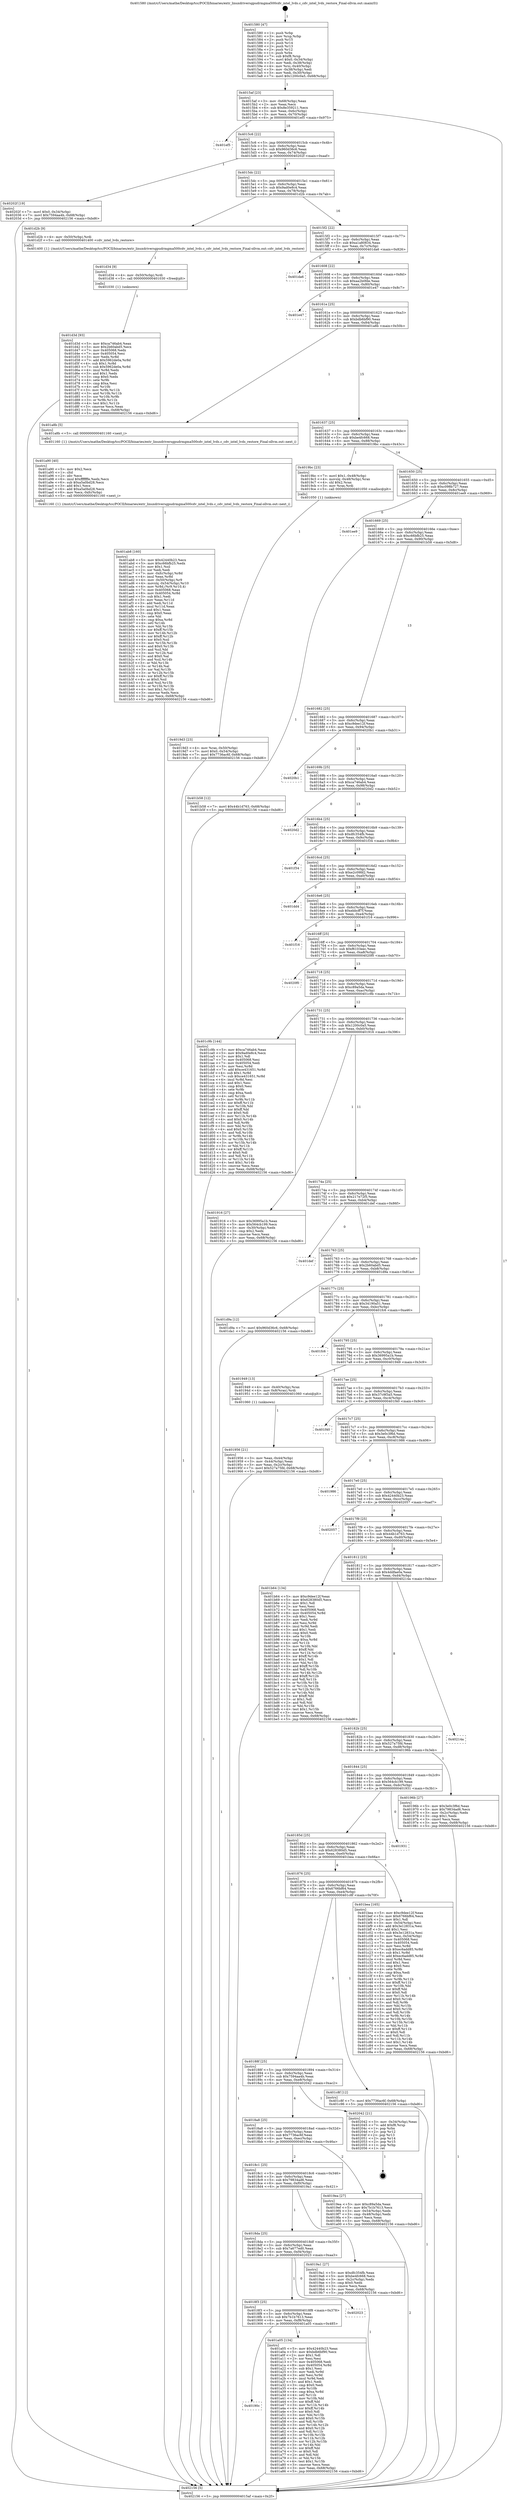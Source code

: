 digraph "0x401580" {
  label = "0x401580 (/mnt/c/Users/mathe/Desktop/tcc/POCII/binaries/extr_linuxdriversgpudrmgma500cdv_intel_lvds.c_cdv_intel_lvds_restore_Final-ollvm.out::main(0))"
  labelloc = "t"
  node[shape=record]

  Entry [label="",width=0.3,height=0.3,shape=circle,fillcolor=black,style=filled]
  "0x4015af" [label="{
     0x4015af [23]\l
     | [instrs]\l
     &nbsp;&nbsp;0x4015af \<+3\>: mov -0x68(%rbp),%eax\l
     &nbsp;&nbsp;0x4015b2 \<+2\>: mov %eax,%ecx\l
     &nbsp;&nbsp;0x4015b4 \<+6\>: sub $0x8e359211,%ecx\l
     &nbsp;&nbsp;0x4015ba \<+3\>: mov %eax,-0x6c(%rbp)\l
     &nbsp;&nbsp;0x4015bd \<+3\>: mov %ecx,-0x70(%rbp)\l
     &nbsp;&nbsp;0x4015c0 \<+6\>: je 0000000000401ef5 \<main+0x975\>\l
  }"]
  "0x401ef5" [label="{
     0x401ef5\l
  }", style=dashed]
  "0x4015c6" [label="{
     0x4015c6 [22]\l
     | [instrs]\l
     &nbsp;&nbsp;0x4015c6 \<+5\>: jmp 00000000004015cb \<main+0x4b\>\l
     &nbsp;&nbsp;0x4015cb \<+3\>: mov -0x6c(%rbp),%eax\l
     &nbsp;&nbsp;0x4015ce \<+5\>: sub $0x960d36c6,%eax\l
     &nbsp;&nbsp;0x4015d3 \<+3\>: mov %eax,-0x74(%rbp)\l
     &nbsp;&nbsp;0x4015d6 \<+6\>: je 000000000040202f \<main+0xaaf\>\l
  }"]
  Exit [label="",width=0.3,height=0.3,shape=circle,fillcolor=black,style=filled,peripheries=2]
  "0x40202f" [label="{
     0x40202f [19]\l
     | [instrs]\l
     &nbsp;&nbsp;0x40202f \<+7\>: movl $0x0,-0x34(%rbp)\l
     &nbsp;&nbsp;0x402036 \<+7\>: movl $0x7594aa4b,-0x68(%rbp)\l
     &nbsp;&nbsp;0x40203d \<+5\>: jmp 0000000000402156 \<main+0xbd6\>\l
  }"]
  "0x4015dc" [label="{
     0x4015dc [22]\l
     | [instrs]\l
     &nbsp;&nbsp;0x4015dc \<+5\>: jmp 00000000004015e1 \<main+0x61\>\l
     &nbsp;&nbsp;0x4015e1 \<+3\>: mov -0x6c(%rbp),%eax\l
     &nbsp;&nbsp;0x4015e4 \<+5\>: sub $0x9ad0e8c4,%eax\l
     &nbsp;&nbsp;0x4015e9 \<+3\>: mov %eax,-0x78(%rbp)\l
     &nbsp;&nbsp;0x4015ec \<+6\>: je 0000000000401d2b \<main+0x7ab\>\l
  }"]
  "0x401d3d" [label="{
     0x401d3d [93]\l
     | [instrs]\l
     &nbsp;&nbsp;0x401d3d \<+5\>: mov $0xca746ab4,%eax\l
     &nbsp;&nbsp;0x401d42 \<+5\>: mov $0x2b60abd5,%ecx\l
     &nbsp;&nbsp;0x401d47 \<+7\>: mov 0x405068,%edx\l
     &nbsp;&nbsp;0x401d4e \<+7\>: mov 0x405054,%esi\l
     &nbsp;&nbsp;0x401d55 \<+3\>: mov %edx,%r8d\l
     &nbsp;&nbsp;0x401d58 \<+7\>: add $0x5962de0a,%r8d\l
     &nbsp;&nbsp;0x401d5f \<+4\>: sub $0x1,%r8d\l
     &nbsp;&nbsp;0x401d63 \<+7\>: sub $0x5962de0a,%r8d\l
     &nbsp;&nbsp;0x401d6a \<+4\>: imul %r8d,%edx\l
     &nbsp;&nbsp;0x401d6e \<+3\>: and $0x1,%edx\l
     &nbsp;&nbsp;0x401d71 \<+3\>: cmp $0x0,%edx\l
     &nbsp;&nbsp;0x401d74 \<+4\>: sete %r9b\l
     &nbsp;&nbsp;0x401d78 \<+3\>: cmp $0xa,%esi\l
     &nbsp;&nbsp;0x401d7b \<+4\>: setl %r10b\l
     &nbsp;&nbsp;0x401d7f \<+3\>: mov %r9b,%r11b\l
     &nbsp;&nbsp;0x401d82 \<+3\>: and %r10b,%r11b\l
     &nbsp;&nbsp;0x401d85 \<+3\>: xor %r10b,%r9b\l
     &nbsp;&nbsp;0x401d88 \<+3\>: or %r9b,%r11b\l
     &nbsp;&nbsp;0x401d8b \<+4\>: test $0x1,%r11b\l
     &nbsp;&nbsp;0x401d8f \<+3\>: cmovne %ecx,%eax\l
     &nbsp;&nbsp;0x401d92 \<+3\>: mov %eax,-0x68(%rbp)\l
     &nbsp;&nbsp;0x401d95 \<+5\>: jmp 0000000000402156 \<main+0xbd6\>\l
  }"]
  "0x401d2b" [label="{
     0x401d2b [9]\l
     | [instrs]\l
     &nbsp;&nbsp;0x401d2b \<+4\>: mov -0x50(%rbp),%rdi\l
     &nbsp;&nbsp;0x401d2f \<+5\>: call 0000000000401400 \<cdv_intel_lvds_restore\>\l
     | [calls]\l
     &nbsp;&nbsp;0x401400 \{1\} (/mnt/c/Users/mathe/Desktop/tcc/POCII/binaries/extr_linuxdriversgpudrmgma500cdv_intel_lvds.c_cdv_intel_lvds_restore_Final-ollvm.out::cdv_intel_lvds_restore)\l
  }"]
  "0x4015f2" [label="{
     0x4015f2 [22]\l
     | [instrs]\l
     &nbsp;&nbsp;0x4015f2 \<+5\>: jmp 00000000004015f7 \<main+0x77\>\l
     &nbsp;&nbsp;0x4015f7 \<+3\>: mov -0x6c(%rbp),%eax\l
     &nbsp;&nbsp;0x4015fa \<+5\>: sub $0xa1a80834,%eax\l
     &nbsp;&nbsp;0x4015ff \<+3\>: mov %eax,-0x7c(%rbp)\l
     &nbsp;&nbsp;0x401602 \<+6\>: je 0000000000401da6 \<main+0x826\>\l
  }"]
  "0x401d34" [label="{
     0x401d34 [9]\l
     | [instrs]\l
     &nbsp;&nbsp;0x401d34 \<+4\>: mov -0x50(%rbp),%rdi\l
     &nbsp;&nbsp;0x401d38 \<+5\>: call 0000000000401030 \<free@plt\>\l
     | [calls]\l
     &nbsp;&nbsp;0x401030 \{1\} (unknown)\l
  }"]
  "0x401da6" [label="{
     0x401da6\l
  }", style=dashed]
  "0x401608" [label="{
     0x401608 [22]\l
     | [instrs]\l
     &nbsp;&nbsp;0x401608 \<+5\>: jmp 000000000040160d \<main+0x8d\>\l
     &nbsp;&nbsp;0x40160d \<+3\>: mov -0x6c(%rbp),%eax\l
     &nbsp;&nbsp;0x401610 \<+5\>: sub $0xaa2b0fde,%eax\l
     &nbsp;&nbsp;0x401615 \<+3\>: mov %eax,-0x80(%rbp)\l
     &nbsp;&nbsp;0x401618 \<+6\>: je 0000000000401e47 \<main+0x8c7\>\l
  }"]
  "0x401ab8" [label="{
     0x401ab8 [160]\l
     | [instrs]\l
     &nbsp;&nbsp;0x401ab8 \<+5\>: mov $0x42440b23,%ecx\l
     &nbsp;&nbsp;0x401abd \<+5\>: mov $0xc66bfb25,%edx\l
     &nbsp;&nbsp;0x401ac2 \<+3\>: mov $0x1,%sil\l
     &nbsp;&nbsp;0x401ac5 \<+2\>: xor %edi,%edi\l
     &nbsp;&nbsp;0x401ac7 \<+7\>: mov -0xfc(%rbp),%r8d\l
     &nbsp;&nbsp;0x401ace \<+4\>: imul %eax,%r8d\l
     &nbsp;&nbsp;0x401ad2 \<+4\>: mov -0x50(%rbp),%r9\l
     &nbsp;&nbsp;0x401ad6 \<+4\>: movslq -0x54(%rbp),%r10\l
     &nbsp;&nbsp;0x401ada \<+4\>: mov %r8d,(%r9,%r10,4)\l
     &nbsp;&nbsp;0x401ade \<+7\>: mov 0x405068,%eax\l
     &nbsp;&nbsp;0x401ae5 \<+8\>: mov 0x405054,%r8d\l
     &nbsp;&nbsp;0x401aed \<+3\>: sub $0x1,%edi\l
     &nbsp;&nbsp;0x401af0 \<+3\>: mov %eax,%r11d\l
     &nbsp;&nbsp;0x401af3 \<+3\>: add %edi,%r11d\l
     &nbsp;&nbsp;0x401af6 \<+4\>: imul %r11d,%eax\l
     &nbsp;&nbsp;0x401afa \<+3\>: and $0x1,%eax\l
     &nbsp;&nbsp;0x401afd \<+3\>: cmp $0x0,%eax\l
     &nbsp;&nbsp;0x401b00 \<+3\>: sete %bl\l
     &nbsp;&nbsp;0x401b03 \<+4\>: cmp $0xa,%r8d\l
     &nbsp;&nbsp;0x401b07 \<+4\>: setl %r14b\l
     &nbsp;&nbsp;0x401b0b \<+3\>: mov %bl,%r15b\l
     &nbsp;&nbsp;0x401b0e \<+4\>: xor $0xff,%r15b\l
     &nbsp;&nbsp;0x401b12 \<+3\>: mov %r14b,%r12b\l
     &nbsp;&nbsp;0x401b15 \<+4\>: xor $0xff,%r12b\l
     &nbsp;&nbsp;0x401b19 \<+4\>: xor $0x0,%sil\l
     &nbsp;&nbsp;0x401b1d \<+3\>: mov %r15b,%r13b\l
     &nbsp;&nbsp;0x401b20 \<+4\>: and $0x0,%r13b\l
     &nbsp;&nbsp;0x401b24 \<+3\>: and %sil,%bl\l
     &nbsp;&nbsp;0x401b27 \<+3\>: mov %r12b,%al\l
     &nbsp;&nbsp;0x401b2a \<+2\>: and $0x0,%al\l
     &nbsp;&nbsp;0x401b2c \<+3\>: and %sil,%r14b\l
     &nbsp;&nbsp;0x401b2f \<+3\>: or %bl,%r13b\l
     &nbsp;&nbsp;0x401b32 \<+3\>: or %r14b,%al\l
     &nbsp;&nbsp;0x401b35 \<+3\>: xor %al,%r13b\l
     &nbsp;&nbsp;0x401b38 \<+3\>: or %r12b,%r15b\l
     &nbsp;&nbsp;0x401b3b \<+4\>: xor $0xff,%r15b\l
     &nbsp;&nbsp;0x401b3f \<+4\>: or $0x0,%sil\l
     &nbsp;&nbsp;0x401b43 \<+3\>: and %sil,%r15b\l
     &nbsp;&nbsp;0x401b46 \<+3\>: or %r15b,%r13b\l
     &nbsp;&nbsp;0x401b49 \<+4\>: test $0x1,%r13b\l
     &nbsp;&nbsp;0x401b4d \<+3\>: cmovne %edx,%ecx\l
     &nbsp;&nbsp;0x401b50 \<+3\>: mov %ecx,-0x68(%rbp)\l
     &nbsp;&nbsp;0x401b53 \<+5\>: jmp 0000000000402156 \<main+0xbd6\>\l
  }"]
  "0x401e47" [label="{
     0x401e47\l
  }", style=dashed]
  "0x40161e" [label="{
     0x40161e [25]\l
     | [instrs]\l
     &nbsp;&nbsp;0x40161e \<+5\>: jmp 0000000000401623 \<main+0xa3\>\l
     &nbsp;&nbsp;0x401623 \<+3\>: mov -0x6c(%rbp),%eax\l
     &nbsp;&nbsp;0x401626 \<+5\>: sub $0xbdb6bf90,%eax\l
     &nbsp;&nbsp;0x40162b \<+6\>: mov %eax,-0x84(%rbp)\l
     &nbsp;&nbsp;0x401631 \<+6\>: je 0000000000401a8b \<main+0x50b\>\l
  }"]
  "0x401a90" [label="{
     0x401a90 [40]\l
     | [instrs]\l
     &nbsp;&nbsp;0x401a90 \<+5\>: mov $0x2,%ecx\l
     &nbsp;&nbsp;0x401a95 \<+1\>: cltd\l
     &nbsp;&nbsp;0x401a96 \<+2\>: idiv %ecx\l
     &nbsp;&nbsp;0x401a98 \<+6\>: imul $0xfffffffe,%edx,%ecx\l
     &nbsp;&nbsp;0x401a9e \<+6\>: sub $0xa5a0bd28,%ecx\l
     &nbsp;&nbsp;0x401aa4 \<+3\>: add $0x1,%ecx\l
     &nbsp;&nbsp;0x401aa7 \<+6\>: add $0xa5a0bd28,%ecx\l
     &nbsp;&nbsp;0x401aad \<+6\>: mov %ecx,-0xfc(%rbp)\l
     &nbsp;&nbsp;0x401ab3 \<+5\>: call 0000000000401160 \<next_i\>\l
     | [calls]\l
     &nbsp;&nbsp;0x401160 \{1\} (/mnt/c/Users/mathe/Desktop/tcc/POCII/binaries/extr_linuxdriversgpudrmgma500cdv_intel_lvds.c_cdv_intel_lvds_restore_Final-ollvm.out::next_i)\l
  }"]
  "0x401a8b" [label="{
     0x401a8b [5]\l
     | [instrs]\l
     &nbsp;&nbsp;0x401a8b \<+5\>: call 0000000000401160 \<next_i\>\l
     | [calls]\l
     &nbsp;&nbsp;0x401160 \{1\} (/mnt/c/Users/mathe/Desktop/tcc/POCII/binaries/extr_linuxdriversgpudrmgma500cdv_intel_lvds.c_cdv_intel_lvds_restore_Final-ollvm.out::next_i)\l
  }"]
  "0x401637" [label="{
     0x401637 [25]\l
     | [instrs]\l
     &nbsp;&nbsp;0x401637 \<+5\>: jmp 000000000040163c \<main+0xbc\>\l
     &nbsp;&nbsp;0x40163c \<+3\>: mov -0x6c(%rbp),%eax\l
     &nbsp;&nbsp;0x40163f \<+5\>: sub $0xbe4fc668,%eax\l
     &nbsp;&nbsp;0x401644 \<+6\>: mov %eax,-0x88(%rbp)\l
     &nbsp;&nbsp;0x40164a \<+6\>: je 00000000004019bc \<main+0x43c\>\l
  }"]
  "0x40190c" [label="{
     0x40190c\l
  }", style=dashed]
  "0x4019bc" [label="{
     0x4019bc [23]\l
     | [instrs]\l
     &nbsp;&nbsp;0x4019bc \<+7\>: movl $0x1,-0x48(%rbp)\l
     &nbsp;&nbsp;0x4019c3 \<+4\>: movslq -0x48(%rbp),%rax\l
     &nbsp;&nbsp;0x4019c7 \<+4\>: shl $0x2,%rax\l
     &nbsp;&nbsp;0x4019cb \<+3\>: mov %rax,%rdi\l
     &nbsp;&nbsp;0x4019ce \<+5\>: call 0000000000401050 \<malloc@plt\>\l
     | [calls]\l
     &nbsp;&nbsp;0x401050 \{1\} (unknown)\l
  }"]
  "0x401650" [label="{
     0x401650 [25]\l
     | [instrs]\l
     &nbsp;&nbsp;0x401650 \<+5\>: jmp 0000000000401655 \<main+0xd5\>\l
     &nbsp;&nbsp;0x401655 \<+3\>: mov -0x6c(%rbp),%eax\l
     &nbsp;&nbsp;0x401658 \<+5\>: sub $0xc098b727,%eax\l
     &nbsp;&nbsp;0x40165d \<+6\>: mov %eax,-0x8c(%rbp)\l
     &nbsp;&nbsp;0x401663 \<+6\>: je 0000000000401ee9 \<main+0x969\>\l
  }"]
  "0x401a05" [label="{
     0x401a05 [134]\l
     | [instrs]\l
     &nbsp;&nbsp;0x401a05 \<+5\>: mov $0x42440b23,%eax\l
     &nbsp;&nbsp;0x401a0a \<+5\>: mov $0xbdb6bf90,%ecx\l
     &nbsp;&nbsp;0x401a0f \<+2\>: mov $0x1,%dl\l
     &nbsp;&nbsp;0x401a11 \<+2\>: xor %esi,%esi\l
     &nbsp;&nbsp;0x401a13 \<+7\>: mov 0x405068,%edi\l
     &nbsp;&nbsp;0x401a1a \<+8\>: mov 0x405054,%r8d\l
     &nbsp;&nbsp;0x401a22 \<+3\>: sub $0x1,%esi\l
     &nbsp;&nbsp;0x401a25 \<+3\>: mov %edi,%r9d\l
     &nbsp;&nbsp;0x401a28 \<+3\>: add %esi,%r9d\l
     &nbsp;&nbsp;0x401a2b \<+4\>: imul %r9d,%edi\l
     &nbsp;&nbsp;0x401a2f \<+3\>: and $0x1,%edi\l
     &nbsp;&nbsp;0x401a32 \<+3\>: cmp $0x0,%edi\l
     &nbsp;&nbsp;0x401a35 \<+4\>: sete %r10b\l
     &nbsp;&nbsp;0x401a39 \<+4\>: cmp $0xa,%r8d\l
     &nbsp;&nbsp;0x401a3d \<+4\>: setl %r11b\l
     &nbsp;&nbsp;0x401a41 \<+3\>: mov %r10b,%bl\l
     &nbsp;&nbsp;0x401a44 \<+3\>: xor $0xff,%bl\l
     &nbsp;&nbsp;0x401a47 \<+3\>: mov %r11b,%r14b\l
     &nbsp;&nbsp;0x401a4a \<+4\>: xor $0xff,%r14b\l
     &nbsp;&nbsp;0x401a4e \<+3\>: xor $0x0,%dl\l
     &nbsp;&nbsp;0x401a51 \<+3\>: mov %bl,%r15b\l
     &nbsp;&nbsp;0x401a54 \<+4\>: and $0x0,%r15b\l
     &nbsp;&nbsp;0x401a58 \<+3\>: and %dl,%r10b\l
     &nbsp;&nbsp;0x401a5b \<+3\>: mov %r14b,%r12b\l
     &nbsp;&nbsp;0x401a5e \<+4\>: and $0x0,%r12b\l
     &nbsp;&nbsp;0x401a62 \<+3\>: and %dl,%r11b\l
     &nbsp;&nbsp;0x401a65 \<+3\>: or %r10b,%r15b\l
     &nbsp;&nbsp;0x401a68 \<+3\>: or %r11b,%r12b\l
     &nbsp;&nbsp;0x401a6b \<+3\>: xor %r12b,%r15b\l
     &nbsp;&nbsp;0x401a6e \<+3\>: or %r14b,%bl\l
     &nbsp;&nbsp;0x401a71 \<+3\>: xor $0xff,%bl\l
     &nbsp;&nbsp;0x401a74 \<+3\>: or $0x0,%dl\l
     &nbsp;&nbsp;0x401a77 \<+2\>: and %dl,%bl\l
     &nbsp;&nbsp;0x401a79 \<+3\>: or %bl,%r15b\l
     &nbsp;&nbsp;0x401a7c \<+4\>: test $0x1,%r15b\l
     &nbsp;&nbsp;0x401a80 \<+3\>: cmovne %ecx,%eax\l
     &nbsp;&nbsp;0x401a83 \<+3\>: mov %eax,-0x68(%rbp)\l
     &nbsp;&nbsp;0x401a86 \<+5\>: jmp 0000000000402156 \<main+0xbd6\>\l
  }"]
  "0x401ee9" [label="{
     0x401ee9\l
  }", style=dashed]
  "0x401669" [label="{
     0x401669 [25]\l
     | [instrs]\l
     &nbsp;&nbsp;0x401669 \<+5\>: jmp 000000000040166e \<main+0xee\>\l
     &nbsp;&nbsp;0x40166e \<+3\>: mov -0x6c(%rbp),%eax\l
     &nbsp;&nbsp;0x401671 \<+5\>: sub $0xc66bfb25,%eax\l
     &nbsp;&nbsp;0x401676 \<+6\>: mov %eax,-0x90(%rbp)\l
     &nbsp;&nbsp;0x40167c \<+6\>: je 0000000000401b58 \<main+0x5d8\>\l
  }"]
  "0x4018f3" [label="{
     0x4018f3 [25]\l
     | [instrs]\l
     &nbsp;&nbsp;0x4018f3 \<+5\>: jmp 00000000004018f8 \<main+0x378\>\l
     &nbsp;&nbsp;0x4018f8 \<+3\>: mov -0x6c(%rbp),%eax\l
     &nbsp;&nbsp;0x4018fb \<+5\>: sub $0x7b1b7613,%eax\l
     &nbsp;&nbsp;0x401900 \<+6\>: mov %eax,-0xf8(%rbp)\l
     &nbsp;&nbsp;0x401906 \<+6\>: je 0000000000401a05 \<main+0x485\>\l
  }"]
  "0x401b58" [label="{
     0x401b58 [12]\l
     | [instrs]\l
     &nbsp;&nbsp;0x401b58 \<+7\>: movl $0x44b1d763,-0x68(%rbp)\l
     &nbsp;&nbsp;0x401b5f \<+5\>: jmp 0000000000402156 \<main+0xbd6\>\l
  }"]
  "0x401682" [label="{
     0x401682 [25]\l
     | [instrs]\l
     &nbsp;&nbsp;0x401682 \<+5\>: jmp 0000000000401687 \<main+0x107\>\l
     &nbsp;&nbsp;0x401687 \<+3\>: mov -0x6c(%rbp),%eax\l
     &nbsp;&nbsp;0x40168a \<+5\>: sub $0xc9dee12f,%eax\l
     &nbsp;&nbsp;0x40168f \<+6\>: mov %eax,-0x94(%rbp)\l
     &nbsp;&nbsp;0x401695 \<+6\>: je 00000000004020b1 \<main+0xb31\>\l
  }"]
  "0x402023" [label="{
     0x402023\l
  }", style=dashed]
  "0x4020b1" [label="{
     0x4020b1\l
  }", style=dashed]
  "0x40169b" [label="{
     0x40169b [25]\l
     | [instrs]\l
     &nbsp;&nbsp;0x40169b \<+5\>: jmp 00000000004016a0 \<main+0x120\>\l
     &nbsp;&nbsp;0x4016a0 \<+3\>: mov -0x6c(%rbp),%eax\l
     &nbsp;&nbsp;0x4016a3 \<+5\>: sub $0xca746ab4,%eax\l
     &nbsp;&nbsp;0x4016a8 \<+6\>: mov %eax,-0x98(%rbp)\l
     &nbsp;&nbsp;0x4016ae \<+6\>: je 00000000004020d2 \<main+0xb52\>\l
  }"]
  "0x4019d3" [label="{
     0x4019d3 [23]\l
     | [instrs]\l
     &nbsp;&nbsp;0x4019d3 \<+4\>: mov %rax,-0x50(%rbp)\l
     &nbsp;&nbsp;0x4019d7 \<+7\>: movl $0x0,-0x54(%rbp)\l
     &nbsp;&nbsp;0x4019de \<+7\>: movl $0x7736ac6f,-0x68(%rbp)\l
     &nbsp;&nbsp;0x4019e5 \<+5\>: jmp 0000000000402156 \<main+0xbd6\>\l
  }"]
  "0x4020d2" [label="{
     0x4020d2\l
  }", style=dashed]
  "0x4016b4" [label="{
     0x4016b4 [25]\l
     | [instrs]\l
     &nbsp;&nbsp;0x4016b4 \<+5\>: jmp 00000000004016b9 \<main+0x139\>\l
     &nbsp;&nbsp;0x4016b9 \<+3\>: mov -0x6c(%rbp),%eax\l
     &nbsp;&nbsp;0x4016bc \<+5\>: sub $0xdfc354fb,%eax\l
     &nbsp;&nbsp;0x4016c1 \<+6\>: mov %eax,-0x9c(%rbp)\l
     &nbsp;&nbsp;0x4016c7 \<+6\>: je 0000000000401f34 \<main+0x9b4\>\l
  }"]
  "0x4018da" [label="{
     0x4018da [25]\l
     | [instrs]\l
     &nbsp;&nbsp;0x4018da \<+5\>: jmp 00000000004018df \<main+0x35f\>\l
     &nbsp;&nbsp;0x4018df \<+3\>: mov -0x6c(%rbp),%eax\l
     &nbsp;&nbsp;0x4018e2 \<+5\>: sub $0x7a677ed0,%eax\l
     &nbsp;&nbsp;0x4018e7 \<+6\>: mov %eax,-0xf4(%rbp)\l
     &nbsp;&nbsp;0x4018ed \<+6\>: je 0000000000402023 \<main+0xaa3\>\l
  }"]
  "0x401f34" [label="{
     0x401f34\l
  }", style=dashed]
  "0x4016cd" [label="{
     0x4016cd [25]\l
     | [instrs]\l
     &nbsp;&nbsp;0x4016cd \<+5\>: jmp 00000000004016d2 \<main+0x152\>\l
     &nbsp;&nbsp;0x4016d2 \<+3\>: mov -0x6c(%rbp),%eax\l
     &nbsp;&nbsp;0x4016d5 \<+5\>: sub $0xe2c09fd2,%eax\l
     &nbsp;&nbsp;0x4016da \<+6\>: mov %eax,-0xa0(%rbp)\l
     &nbsp;&nbsp;0x4016e0 \<+6\>: je 0000000000401dd4 \<main+0x854\>\l
  }"]
  "0x4019a1" [label="{
     0x4019a1 [27]\l
     | [instrs]\l
     &nbsp;&nbsp;0x4019a1 \<+5\>: mov $0xdfc354fb,%eax\l
     &nbsp;&nbsp;0x4019a6 \<+5\>: mov $0xbe4fc668,%ecx\l
     &nbsp;&nbsp;0x4019ab \<+3\>: mov -0x2c(%rbp),%edx\l
     &nbsp;&nbsp;0x4019ae \<+3\>: cmp $0x0,%edx\l
     &nbsp;&nbsp;0x4019b1 \<+3\>: cmove %ecx,%eax\l
     &nbsp;&nbsp;0x4019b4 \<+3\>: mov %eax,-0x68(%rbp)\l
     &nbsp;&nbsp;0x4019b7 \<+5\>: jmp 0000000000402156 \<main+0xbd6\>\l
  }"]
  "0x401dd4" [label="{
     0x401dd4\l
  }", style=dashed]
  "0x4016e6" [label="{
     0x4016e6 [25]\l
     | [instrs]\l
     &nbsp;&nbsp;0x4016e6 \<+5\>: jmp 00000000004016eb \<main+0x16b\>\l
     &nbsp;&nbsp;0x4016eb \<+3\>: mov -0x6c(%rbp),%eax\l
     &nbsp;&nbsp;0x4016ee \<+5\>: sub $0xebbcff7f,%eax\l
     &nbsp;&nbsp;0x4016f3 \<+6\>: mov %eax,-0xa4(%rbp)\l
     &nbsp;&nbsp;0x4016f9 \<+6\>: je 0000000000401f16 \<main+0x996\>\l
  }"]
  "0x4018c1" [label="{
     0x4018c1 [25]\l
     | [instrs]\l
     &nbsp;&nbsp;0x4018c1 \<+5\>: jmp 00000000004018c6 \<main+0x346\>\l
     &nbsp;&nbsp;0x4018c6 \<+3\>: mov -0x6c(%rbp),%eax\l
     &nbsp;&nbsp;0x4018c9 \<+5\>: sub $0x79834ad6,%eax\l
     &nbsp;&nbsp;0x4018ce \<+6\>: mov %eax,-0xf0(%rbp)\l
     &nbsp;&nbsp;0x4018d4 \<+6\>: je 00000000004019a1 \<main+0x421\>\l
  }"]
  "0x401f16" [label="{
     0x401f16\l
  }", style=dashed]
  "0x4016ff" [label="{
     0x4016ff [25]\l
     | [instrs]\l
     &nbsp;&nbsp;0x4016ff \<+5\>: jmp 0000000000401704 \<main+0x184\>\l
     &nbsp;&nbsp;0x401704 \<+3\>: mov -0x6c(%rbp),%eax\l
     &nbsp;&nbsp;0x401707 \<+5\>: sub $0xf6103eec,%eax\l
     &nbsp;&nbsp;0x40170c \<+6\>: mov %eax,-0xa8(%rbp)\l
     &nbsp;&nbsp;0x401712 \<+6\>: je 00000000004020f0 \<main+0xb70\>\l
  }"]
  "0x4019ea" [label="{
     0x4019ea [27]\l
     | [instrs]\l
     &nbsp;&nbsp;0x4019ea \<+5\>: mov $0xc89a5da,%eax\l
     &nbsp;&nbsp;0x4019ef \<+5\>: mov $0x7b1b7613,%ecx\l
     &nbsp;&nbsp;0x4019f4 \<+3\>: mov -0x54(%rbp),%edx\l
     &nbsp;&nbsp;0x4019f7 \<+3\>: cmp -0x48(%rbp),%edx\l
     &nbsp;&nbsp;0x4019fa \<+3\>: cmovl %ecx,%eax\l
     &nbsp;&nbsp;0x4019fd \<+3\>: mov %eax,-0x68(%rbp)\l
     &nbsp;&nbsp;0x401a00 \<+5\>: jmp 0000000000402156 \<main+0xbd6\>\l
  }"]
  "0x4020f0" [label="{
     0x4020f0\l
  }", style=dashed]
  "0x401718" [label="{
     0x401718 [25]\l
     | [instrs]\l
     &nbsp;&nbsp;0x401718 \<+5\>: jmp 000000000040171d \<main+0x19d\>\l
     &nbsp;&nbsp;0x40171d \<+3\>: mov -0x6c(%rbp),%eax\l
     &nbsp;&nbsp;0x401720 \<+5\>: sub $0xc89a5da,%eax\l
     &nbsp;&nbsp;0x401725 \<+6\>: mov %eax,-0xac(%rbp)\l
     &nbsp;&nbsp;0x40172b \<+6\>: je 0000000000401c9b \<main+0x71b\>\l
  }"]
  "0x4018a8" [label="{
     0x4018a8 [25]\l
     | [instrs]\l
     &nbsp;&nbsp;0x4018a8 \<+5\>: jmp 00000000004018ad \<main+0x32d\>\l
     &nbsp;&nbsp;0x4018ad \<+3\>: mov -0x6c(%rbp),%eax\l
     &nbsp;&nbsp;0x4018b0 \<+5\>: sub $0x7736ac6f,%eax\l
     &nbsp;&nbsp;0x4018b5 \<+6\>: mov %eax,-0xec(%rbp)\l
     &nbsp;&nbsp;0x4018bb \<+6\>: je 00000000004019ea \<main+0x46a\>\l
  }"]
  "0x401c9b" [label="{
     0x401c9b [144]\l
     | [instrs]\l
     &nbsp;&nbsp;0x401c9b \<+5\>: mov $0xca746ab4,%eax\l
     &nbsp;&nbsp;0x401ca0 \<+5\>: mov $0x9ad0e8c4,%ecx\l
     &nbsp;&nbsp;0x401ca5 \<+2\>: mov $0x1,%dl\l
     &nbsp;&nbsp;0x401ca7 \<+7\>: mov 0x405068,%esi\l
     &nbsp;&nbsp;0x401cae \<+7\>: mov 0x405054,%edi\l
     &nbsp;&nbsp;0x401cb5 \<+3\>: mov %esi,%r8d\l
     &nbsp;&nbsp;0x401cb8 \<+7\>: add $0xce431651,%r8d\l
     &nbsp;&nbsp;0x401cbf \<+4\>: sub $0x1,%r8d\l
     &nbsp;&nbsp;0x401cc3 \<+7\>: sub $0xce431651,%r8d\l
     &nbsp;&nbsp;0x401cca \<+4\>: imul %r8d,%esi\l
     &nbsp;&nbsp;0x401cce \<+3\>: and $0x1,%esi\l
     &nbsp;&nbsp;0x401cd1 \<+3\>: cmp $0x0,%esi\l
     &nbsp;&nbsp;0x401cd4 \<+4\>: sete %r9b\l
     &nbsp;&nbsp;0x401cd8 \<+3\>: cmp $0xa,%edi\l
     &nbsp;&nbsp;0x401cdb \<+4\>: setl %r10b\l
     &nbsp;&nbsp;0x401cdf \<+3\>: mov %r9b,%r11b\l
     &nbsp;&nbsp;0x401ce2 \<+4\>: xor $0xff,%r11b\l
     &nbsp;&nbsp;0x401ce6 \<+3\>: mov %r10b,%bl\l
     &nbsp;&nbsp;0x401ce9 \<+3\>: xor $0xff,%bl\l
     &nbsp;&nbsp;0x401cec \<+3\>: xor $0x0,%dl\l
     &nbsp;&nbsp;0x401cef \<+3\>: mov %r11b,%r14b\l
     &nbsp;&nbsp;0x401cf2 \<+4\>: and $0x0,%r14b\l
     &nbsp;&nbsp;0x401cf6 \<+3\>: and %dl,%r9b\l
     &nbsp;&nbsp;0x401cf9 \<+3\>: mov %bl,%r15b\l
     &nbsp;&nbsp;0x401cfc \<+4\>: and $0x0,%r15b\l
     &nbsp;&nbsp;0x401d00 \<+3\>: and %dl,%r10b\l
     &nbsp;&nbsp;0x401d03 \<+3\>: or %r9b,%r14b\l
     &nbsp;&nbsp;0x401d06 \<+3\>: or %r10b,%r15b\l
     &nbsp;&nbsp;0x401d09 \<+3\>: xor %r15b,%r14b\l
     &nbsp;&nbsp;0x401d0c \<+3\>: or %bl,%r11b\l
     &nbsp;&nbsp;0x401d0f \<+4\>: xor $0xff,%r11b\l
     &nbsp;&nbsp;0x401d13 \<+3\>: or $0x0,%dl\l
     &nbsp;&nbsp;0x401d16 \<+3\>: and %dl,%r11b\l
     &nbsp;&nbsp;0x401d19 \<+3\>: or %r11b,%r14b\l
     &nbsp;&nbsp;0x401d1c \<+4\>: test $0x1,%r14b\l
     &nbsp;&nbsp;0x401d20 \<+3\>: cmovne %ecx,%eax\l
     &nbsp;&nbsp;0x401d23 \<+3\>: mov %eax,-0x68(%rbp)\l
     &nbsp;&nbsp;0x401d26 \<+5\>: jmp 0000000000402156 \<main+0xbd6\>\l
  }"]
  "0x401731" [label="{
     0x401731 [25]\l
     | [instrs]\l
     &nbsp;&nbsp;0x401731 \<+5\>: jmp 0000000000401736 \<main+0x1b6\>\l
     &nbsp;&nbsp;0x401736 \<+3\>: mov -0x6c(%rbp),%eax\l
     &nbsp;&nbsp;0x401739 \<+5\>: sub $0x1200c0a5,%eax\l
     &nbsp;&nbsp;0x40173e \<+6\>: mov %eax,-0xb0(%rbp)\l
     &nbsp;&nbsp;0x401744 \<+6\>: je 0000000000401916 \<main+0x396\>\l
  }"]
  "0x402042" [label="{
     0x402042 [21]\l
     | [instrs]\l
     &nbsp;&nbsp;0x402042 \<+3\>: mov -0x34(%rbp),%eax\l
     &nbsp;&nbsp;0x402045 \<+7\>: add $0xf8,%rsp\l
     &nbsp;&nbsp;0x40204c \<+1\>: pop %rbx\l
     &nbsp;&nbsp;0x40204d \<+2\>: pop %r12\l
     &nbsp;&nbsp;0x40204f \<+2\>: pop %r13\l
     &nbsp;&nbsp;0x402051 \<+2\>: pop %r14\l
     &nbsp;&nbsp;0x402053 \<+2\>: pop %r15\l
     &nbsp;&nbsp;0x402055 \<+1\>: pop %rbp\l
     &nbsp;&nbsp;0x402056 \<+1\>: ret\l
  }"]
  "0x401916" [label="{
     0x401916 [27]\l
     | [instrs]\l
     &nbsp;&nbsp;0x401916 \<+5\>: mov $0x36995a1b,%eax\l
     &nbsp;&nbsp;0x40191b \<+5\>: mov $0x564cb199,%ecx\l
     &nbsp;&nbsp;0x401920 \<+3\>: mov -0x30(%rbp),%edx\l
     &nbsp;&nbsp;0x401923 \<+3\>: cmp $0x2,%edx\l
     &nbsp;&nbsp;0x401926 \<+3\>: cmovne %ecx,%eax\l
     &nbsp;&nbsp;0x401929 \<+3\>: mov %eax,-0x68(%rbp)\l
     &nbsp;&nbsp;0x40192c \<+5\>: jmp 0000000000402156 \<main+0xbd6\>\l
  }"]
  "0x40174a" [label="{
     0x40174a [25]\l
     | [instrs]\l
     &nbsp;&nbsp;0x40174a \<+5\>: jmp 000000000040174f \<main+0x1cf\>\l
     &nbsp;&nbsp;0x40174f \<+3\>: mov -0x6c(%rbp),%eax\l
     &nbsp;&nbsp;0x401752 \<+5\>: sub $0x217e72f5,%eax\l
     &nbsp;&nbsp;0x401757 \<+6\>: mov %eax,-0xb4(%rbp)\l
     &nbsp;&nbsp;0x40175d \<+6\>: je 0000000000401def \<main+0x86f\>\l
  }"]
  "0x402156" [label="{
     0x402156 [5]\l
     | [instrs]\l
     &nbsp;&nbsp;0x402156 \<+5\>: jmp 00000000004015af \<main+0x2f\>\l
  }"]
  "0x401580" [label="{
     0x401580 [47]\l
     | [instrs]\l
     &nbsp;&nbsp;0x401580 \<+1\>: push %rbp\l
     &nbsp;&nbsp;0x401581 \<+3\>: mov %rsp,%rbp\l
     &nbsp;&nbsp;0x401584 \<+2\>: push %r15\l
     &nbsp;&nbsp;0x401586 \<+2\>: push %r14\l
     &nbsp;&nbsp;0x401588 \<+2\>: push %r13\l
     &nbsp;&nbsp;0x40158a \<+2\>: push %r12\l
     &nbsp;&nbsp;0x40158c \<+1\>: push %rbx\l
     &nbsp;&nbsp;0x40158d \<+7\>: sub $0xf8,%rsp\l
     &nbsp;&nbsp;0x401594 \<+7\>: movl $0x0,-0x34(%rbp)\l
     &nbsp;&nbsp;0x40159b \<+3\>: mov %edi,-0x38(%rbp)\l
     &nbsp;&nbsp;0x40159e \<+4\>: mov %rsi,-0x40(%rbp)\l
     &nbsp;&nbsp;0x4015a2 \<+3\>: mov -0x38(%rbp),%edi\l
     &nbsp;&nbsp;0x4015a5 \<+3\>: mov %edi,-0x30(%rbp)\l
     &nbsp;&nbsp;0x4015a8 \<+7\>: movl $0x1200c0a5,-0x68(%rbp)\l
  }"]
  "0x40188f" [label="{
     0x40188f [25]\l
     | [instrs]\l
     &nbsp;&nbsp;0x40188f \<+5\>: jmp 0000000000401894 \<main+0x314\>\l
     &nbsp;&nbsp;0x401894 \<+3\>: mov -0x6c(%rbp),%eax\l
     &nbsp;&nbsp;0x401897 \<+5\>: sub $0x7594aa4b,%eax\l
     &nbsp;&nbsp;0x40189c \<+6\>: mov %eax,-0xe8(%rbp)\l
     &nbsp;&nbsp;0x4018a2 \<+6\>: je 0000000000402042 \<main+0xac2\>\l
  }"]
  "0x401def" [label="{
     0x401def\l
  }", style=dashed]
  "0x401763" [label="{
     0x401763 [25]\l
     | [instrs]\l
     &nbsp;&nbsp;0x401763 \<+5\>: jmp 0000000000401768 \<main+0x1e8\>\l
     &nbsp;&nbsp;0x401768 \<+3\>: mov -0x6c(%rbp),%eax\l
     &nbsp;&nbsp;0x40176b \<+5\>: sub $0x2b60abd5,%eax\l
     &nbsp;&nbsp;0x401770 \<+6\>: mov %eax,-0xb8(%rbp)\l
     &nbsp;&nbsp;0x401776 \<+6\>: je 0000000000401d9a \<main+0x81a\>\l
  }"]
  "0x401c8f" [label="{
     0x401c8f [12]\l
     | [instrs]\l
     &nbsp;&nbsp;0x401c8f \<+7\>: movl $0x7736ac6f,-0x68(%rbp)\l
     &nbsp;&nbsp;0x401c96 \<+5\>: jmp 0000000000402156 \<main+0xbd6\>\l
  }"]
  "0x401d9a" [label="{
     0x401d9a [12]\l
     | [instrs]\l
     &nbsp;&nbsp;0x401d9a \<+7\>: movl $0x960d36c6,-0x68(%rbp)\l
     &nbsp;&nbsp;0x401da1 \<+5\>: jmp 0000000000402156 \<main+0xbd6\>\l
  }"]
  "0x40177c" [label="{
     0x40177c [25]\l
     | [instrs]\l
     &nbsp;&nbsp;0x40177c \<+5\>: jmp 0000000000401781 \<main+0x201\>\l
     &nbsp;&nbsp;0x401781 \<+3\>: mov -0x6c(%rbp),%eax\l
     &nbsp;&nbsp;0x401784 \<+5\>: sub $0x34190a51,%eax\l
     &nbsp;&nbsp;0x401789 \<+6\>: mov %eax,-0xbc(%rbp)\l
     &nbsp;&nbsp;0x40178f \<+6\>: je 0000000000401fc6 \<main+0xa46\>\l
  }"]
  "0x401876" [label="{
     0x401876 [25]\l
     | [instrs]\l
     &nbsp;&nbsp;0x401876 \<+5\>: jmp 000000000040187b \<main+0x2fb\>\l
     &nbsp;&nbsp;0x40187b \<+3\>: mov -0x6c(%rbp),%eax\l
     &nbsp;&nbsp;0x40187e \<+5\>: sub $0x6766bf64,%eax\l
     &nbsp;&nbsp;0x401883 \<+6\>: mov %eax,-0xe4(%rbp)\l
     &nbsp;&nbsp;0x401889 \<+6\>: je 0000000000401c8f \<main+0x70f\>\l
  }"]
  "0x401fc6" [label="{
     0x401fc6\l
  }", style=dashed]
  "0x401795" [label="{
     0x401795 [25]\l
     | [instrs]\l
     &nbsp;&nbsp;0x401795 \<+5\>: jmp 000000000040179a \<main+0x21a\>\l
     &nbsp;&nbsp;0x40179a \<+3\>: mov -0x6c(%rbp),%eax\l
     &nbsp;&nbsp;0x40179d \<+5\>: sub $0x36995a1b,%eax\l
     &nbsp;&nbsp;0x4017a2 \<+6\>: mov %eax,-0xc0(%rbp)\l
     &nbsp;&nbsp;0x4017a8 \<+6\>: je 0000000000401949 \<main+0x3c9\>\l
  }"]
  "0x401bea" [label="{
     0x401bea [165]\l
     | [instrs]\l
     &nbsp;&nbsp;0x401bea \<+5\>: mov $0xc9dee12f,%eax\l
     &nbsp;&nbsp;0x401bef \<+5\>: mov $0x6766bf64,%ecx\l
     &nbsp;&nbsp;0x401bf4 \<+2\>: mov $0x1,%dl\l
     &nbsp;&nbsp;0x401bf6 \<+3\>: mov -0x54(%rbp),%esi\l
     &nbsp;&nbsp;0x401bf9 \<+6\>: add $0x3e12831a,%esi\l
     &nbsp;&nbsp;0x401bff \<+3\>: add $0x1,%esi\l
     &nbsp;&nbsp;0x401c02 \<+6\>: sub $0x3e12831a,%esi\l
     &nbsp;&nbsp;0x401c08 \<+3\>: mov %esi,-0x54(%rbp)\l
     &nbsp;&nbsp;0x401c0b \<+7\>: mov 0x405068,%esi\l
     &nbsp;&nbsp;0x401c12 \<+7\>: mov 0x405054,%edi\l
     &nbsp;&nbsp;0x401c19 \<+3\>: mov %esi,%r8d\l
     &nbsp;&nbsp;0x401c1c \<+7\>: sub $0xec6add85,%r8d\l
     &nbsp;&nbsp;0x401c23 \<+4\>: sub $0x1,%r8d\l
     &nbsp;&nbsp;0x401c27 \<+7\>: add $0xec6add85,%r8d\l
     &nbsp;&nbsp;0x401c2e \<+4\>: imul %r8d,%esi\l
     &nbsp;&nbsp;0x401c32 \<+3\>: and $0x1,%esi\l
     &nbsp;&nbsp;0x401c35 \<+3\>: cmp $0x0,%esi\l
     &nbsp;&nbsp;0x401c38 \<+4\>: sete %r9b\l
     &nbsp;&nbsp;0x401c3c \<+3\>: cmp $0xa,%edi\l
     &nbsp;&nbsp;0x401c3f \<+4\>: setl %r10b\l
     &nbsp;&nbsp;0x401c43 \<+3\>: mov %r9b,%r11b\l
     &nbsp;&nbsp;0x401c46 \<+4\>: xor $0xff,%r11b\l
     &nbsp;&nbsp;0x401c4a \<+3\>: mov %r10b,%bl\l
     &nbsp;&nbsp;0x401c4d \<+3\>: xor $0xff,%bl\l
     &nbsp;&nbsp;0x401c50 \<+3\>: xor $0x0,%dl\l
     &nbsp;&nbsp;0x401c53 \<+3\>: mov %r11b,%r14b\l
     &nbsp;&nbsp;0x401c56 \<+4\>: and $0x0,%r14b\l
     &nbsp;&nbsp;0x401c5a \<+3\>: and %dl,%r9b\l
     &nbsp;&nbsp;0x401c5d \<+3\>: mov %bl,%r15b\l
     &nbsp;&nbsp;0x401c60 \<+4\>: and $0x0,%r15b\l
     &nbsp;&nbsp;0x401c64 \<+3\>: and %dl,%r10b\l
     &nbsp;&nbsp;0x401c67 \<+3\>: or %r9b,%r14b\l
     &nbsp;&nbsp;0x401c6a \<+3\>: or %r10b,%r15b\l
     &nbsp;&nbsp;0x401c6d \<+3\>: xor %r15b,%r14b\l
     &nbsp;&nbsp;0x401c70 \<+3\>: or %bl,%r11b\l
     &nbsp;&nbsp;0x401c73 \<+4\>: xor $0xff,%r11b\l
     &nbsp;&nbsp;0x401c77 \<+3\>: or $0x0,%dl\l
     &nbsp;&nbsp;0x401c7a \<+3\>: and %dl,%r11b\l
     &nbsp;&nbsp;0x401c7d \<+3\>: or %r11b,%r14b\l
     &nbsp;&nbsp;0x401c80 \<+4\>: test $0x1,%r14b\l
     &nbsp;&nbsp;0x401c84 \<+3\>: cmovne %ecx,%eax\l
     &nbsp;&nbsp;0x401c87 \<+3\>: mov %eax,-0x68(%rbp)\l
     &nbsp;&nbsp;0x401c8a \<+5\>: jmp 0000000000402156 \<main+0xbd6\>\l
  }"]
  "0x401949" [label="{
     0x401949 [13]\l
     | [instrs]\l
     &nbsp;&nbsp;0x401949 \<+4\>: mov -0x40(%rbp),%rax\l
     &nbsp;&nbsp;0x40194d \<+4\>: mov 0x8(%rax),%rdi\l
     &nbsp;&nbsp;0x401951 \<+5\>: call 0000000000401060 \<atoi@plt\>\l
     | [calls]\l
     &nbsp;&nbsp;0x401060 \{1\} (unknown)\l
  }"]
  "0x4017ae" [label="{
     0x4017ae [25]\l
     | [instrs]\l
     &nbsp;&nbsp;0x4017ae \<+5\>: jmp 00000000004017b3 \<main+0x233\>\l
     &nbsp;&nbsp;0x4017b3 \<+3\>: mov -0x6c(%rbp),%eax\l
     &nbsp;&nbsp;0x4017b6 \<+5\>: sub $0x37c9f3a5,%eax\l
     &nbsp;&nbsp;0x4017bb \<+6\>: mov %eax,-0xc4(%rbp)\l
     &nbsp;&nbsp;0x4017c1 \<+6\>: je 0000000000401f40 \<main+0x9c0\>\l
  }"]
  "0x401956" [label="{
     0x401956 [21]\l
     | [instrs]\l
     &nbsp;&nbsp;0x401956 \<+3\>: mov %eax,-0x44(%rbp)\l
     &nbsp;&nbsp;0x401959 \<+3\>: mov -0x44(%rbp),%eax\l
     &nbsp;&nbsp;0x40195c \<+3\>: mov %eax,-0x2c(%rbp)\l
     &nbsp;&nbsp;0x40195f \<+7\>: movl $0x527a75fd,-0x68(%rbp)\l
     &nbsp;&nbsp;0x401966 \<+5\>: jmp 0000000000402156 \<main+0xbd6\>\l
  }"]
  "0x40185d" [label="{
     0x40185d [25]\l
     | [instrs]\l
     &nbsp;&nbsp;0x40185d \<+5\>: jmp 0000000000401862 \<main+0x2e2\>\l
     &nbsp;&nbsp;0x401862 \<+3\>: mov -0x6c(%rbp),%eax\l
     &nbsp;&nbsp;0x401865 \<+5\>: sub $0x628380d5,%eax\l
     &nbsp;&nbsp;0x40186a \<+6\>: mov %eax,-0xe0(%rbp)\l
     &nbsp;&nbsp;0x401870 \<+6\>: je 0000000000401bea \<main+0x66a\>\l
  }"]
  "0x401f40" [label="{
     0x401f40\l
  }", style=dashed]
  "0x4017c7" [label="{
     0x4017c7 [25]\l
     | [instrs]\l
     &nbsp;&nbsp;0x4017c7 \<+5\>: jmp 00000000004017cc \<main+0x24c\>\l
     &nbsp;&nbsp;0x4017cc \<+3\>: mov -0x6c(%rbp),%eax\l
     &nbsp;&nbsp;0x4017cf \<+5\>: sub $0x3e0c3f6d,%eax\l
     &nbsp;&nbsp;0x4017d4 \<+6\>: mov %eax,-0xc8(%rbp)\l
     &nbsp;&nbsp;0x4017da \<+6\>: je 0000000000401986 \<main+0x406\>\l
  }"]
  "0x401931" [label="{
     0x401931\l
  }", style=dashed]
  "0x401986" [label="{
     0x401986\l
  }", style=dashed]
  "0x4017e0" [label="{
     0x4017e0 [25]\l
     | [instrs]\l
     &nbsp;&nbsp;0x4017e0 \<+5\>: jmp 00000000004017e5 \<main+0x265\>\l
     &nbsp;&nbsp;0x4017e5 \<+3\>: mov -0x6c(%rbp),%eax\l
     &nbsp;&nbsp;0x4017e8 \<+5\>: sub $0x42440b23,%eax\l
     &nbsp;&nbsp;0x4017ed \<+6\>: mov %eax,-0xcc(%rbp)\l
     &nbsp;&nbsp;0x4017f3 \<+6\>: je 0000000000402057 \<main+0xad7\>\l
  }"]
  "0x401844" [label="{
     0x401844 [25]\l
     | [instrs]\l
     &nbsp;&nbsp;0x401844 \<+5\>: jmp 0000000000401849 \<main+0x2c9\>\l
     &nbsp;&nbsp;0x401849 \<+3\>: mov -0x6c(%rbp),%eax\l
     &nbsp;&nbsp;0x40184c \<+5\>: sub $0x564cb199,%eax\l
     &nbsp;&nbsp;0x401851 \<+6\>: mov %eax,-0xdc(%rbp)\l
     &nbsp;&nbsp;0x401857 \<+6\>: je 0000000000401931 \<main+0x3b1\>\l
  }"]
  "0x402057" [label="{
     0x402057\l
  }", style=dashed]
  "0x4017f9" [label="{
     0x4017f9 [25]\l
     | [instrs]\l
     &nbsp;&nbsp;0x4017f9 \<+5\>: jmp 00000000004017fe \<main+0x27e\>\l
     &nbsp;&nbsp;0x4017fe \<+3\>: mov -0x6c(%rbp),%eax\l
     &nbsp;&nbsp;0x401801 \<+5\>: sub $0x44b1d763,%eax\l
     &nbsp;&nbsp;0x401806 \<+6\>: mov %eax,-0xd0(%rbp)\l
     &nbsp;&nbsp;0x40180c \<+6\>: je 0000000000401b64 \<main+0x5e4\>\l
  }"]
  "0x40196b" [label="{
     0x40196b [27]\l
     | [instrs]\l
     &nbsp;&nbsp;0x40196b \<+5\>: mov $0x3e0c3f6d,%eax\l
     &nbsp;&nbsp;0x401970 \<+5\>: mov $0x79834ad6,%ecx\l
     &nbsp;&nbsp;0x401975 \<+3\>: mov -0x2c(%rbp),%edx\l
     &nbsp;&nbsp;0x401978 \<+3\>: cmp $0x1,%edx\l
     &nbsp;&nbsp;0x40197b \<+3\>: cmovl %ecx,%eax\l
     &nbsp;&nbsp;0x40197e \<+3\>: mov %eax,-0x68(%rbp)\l
     &nbsp;&nbsp;0x401981 \<+5\>: jmp 0000000000402156 \<main+0xbd6\>\l
  }"]
  "0x401b64" [label="{
     0x401b64 [134]\l
     | [instrs]\l
     &nbsp;&nbsp;0x401b64 \<+5\>: mov $0xc9dee12f,%eax\l
     &nbsp;&nbsp;0x401b69 \<+5\>: mov $0x628380d5,%ecx\l
     &nbsp;&nbsp;0x401b6e \<+2\>: mov $0x1,%dl\l
     &nbsp;&nbsp;0x401b70 \<+2\>: xor %esi,%esi\l
     &nbsp;&nbsp;0x401b72 \<+7\>: mov 0x405068,%edi\l
     &nbsp;&nbsp;0x401b79 \<+8\>: mov 0x405054,%r8d\l
     &nbsp;&nbsp;0x401b81 \<+3\>: sub $0x1,%esi\l
     &nbsp;&nbsp;0x401b84 \<+3\>: mov %edi,%r9d\l
     &nbsp;&nbsp;0x401b87 \<+3\>: add %esi,%r9d\l
     &nbsp;&nbsp;0x401b8a \<+4\>: imul %r9d,%edi\l
     &nbsp;&nbsp;0x401b8e \<+3\>: and $0x1,%edi\l
     &nbsp;&nbsp;0x401b91 \<+3\>: cmp $0x0,%edi\l
     &nbsp;&nbsp;0x401b94 \<+4\>: sete %r10b\l
     &nbsp;&nbsp;0x401b98 \<+4\>: cmp $0xa,%r8d\l
     &nbsp;&nbsp;0x401b9c \<+4\>: setl %r11b\l
     &nbsp;&nbsp;0x401ba0 \<+3\>: mov %r10b,%bl\l
     &nbsp;&nbsp;0x401ba3 \<+3\>: xor $0xff,%bl\l
     &nbsp;&nbsp;0x401ba6 \<+3\>: mov %r11b,%r14b\l
     &nbsp;&nbsp;0x401ba9 \<+4\>: xor $0xff,%r14b\l
     &nbsp;&nbsp;0x401bad \<+3\>: xor $0x1,%dl\l
     &nbsp;&nbsp;0x401bb0 \<+3\>: mov %bl,%r15b\l
     &nbsp;&nbsp;0x401bb3 \<+4\>: and $0xff,%r15b\l
     &nbsp;&nbsp;0x401bb7 \<+3\>: and %dl,%r10b\l
     &nbsp;&nbsp;0x401bba \<+3\>: mov %r14b,%r12b\l
     &nbsp;&nbsp;0x401bbd \<+4\>: and $0xff,%r12b\l
     &nbsp;&nbsp;0x401bc1 \<+3\>: and %dl,%r11b\l
     &nbsp;&nbsp;0x401bc4 \<+3\>: or %r10b,%r15b\l
     &nbsp;&nbsp;0x401bc7 \<+3\>: or %r11b,%r12b\l
     &nbsp;&nbsp;0x401bca \<+3\>: xor %r12b,%r15b\l
     &nbsp;&nbsp;0x401bcd \<+3\>: or %r14b,%bl\l
     &nbsp;&nbsp;0x401bd0 \<+3\>: xor $0xff,%bl\l
     &nbsp;&nbsp;0x401bd3 \<+3\>: or $0x1,%dl\l
     &nbsp;&nbsp;0x401bd6 \<+2\>: and %dl,%bl\l
     &nbsp;&nbsp;0x401bd8 \<+3\>: or %bl,%r15b\l
     &nbsp;&nbsp;0x401bdb \<+4\>: test $0x1,%r15b\l
     &nbsp;&nbsp;0x401bdf \<+3\>: cmovne %ecx,%eax\l
     &nbsp;&nbsp;0x401be2 \<+3\>: mov %eax,-0x68(%rbp)\l
     &nbsp;&nbsp;0x401be5 \<+5\>: jmp 0000000000402156 \<main+0xbd6\>\l
  }"]
  "0x401812" [label="{
     0x401812 [25]\l
     | [instrs]\l
     &nbsp;&nbsp;0x401812 \<+5\>: jmp 0000000000401817 \<main+0x297\>\l
     &nbsp;&nbsp;0x401817 \<+3\>: mov -0x6c(%rbp),%eax\l
     &nbsp;&nbsp;0x40181a \<+5\>: sub $0x4ddfae0a,%eax\l
     &nbsp;&nbsp;0x40181f \<+6\>: mov %eax,-0xd4(%rbp)\l
     &nbsp;&nbsp;0x401825 \<+6\>: je 000000000040214a \<main+0xbca\>\l
  }"]
  "0x40182b" [label="{
     0x40182b [25]\l
     | [instrs]\l
     &nbsp;&nbsp;0x40182b \<+5\>: jmp 0000000000401830 \<main+0x2b0\>\l
     &nbsp;&nbsp;0x401830 \<+3\>: mov -0x6c(%rbp),%eax\l
     &nbsp;&nbsp;0x401833 \<+5\>: sub $0x527a75fd,%eax\l
     &nbsp;&nbsp;0x401838 \<+6\>: mov %eax,-0xd8(%rbp)\l
     &nbsp;&nbsp;0x40183e \<+6\>: je 000000000040196b \<main+0x3eb\>\l
  }"]
  "0x40214a" [label="{
     0x40214a\l
  }", style=dashed]
  Entry -> "0x401580" [label=" 1"]
  "0x4015af" -> "0x401ef5" [label=" 0"]
  "0x4015af" -> "0x4015c6" [label=" 18"]
  "0x402042" -> Exit [label=" 1"]
  "0x4015c6" -> "0x40202f" [label=" 1"]
  "0x4015c6" -> "0x4015dc" [label=" 17"]
  "0x40202f" -> "0x402156" [label=" 1"]
  "0x4015dc" -> "0x401d2b" [label=" 1"]
  "0x4015dc" -> "0x4015f2" [label=" 16"]
  "0x401d9a" -> "0x402156" [label=" 1"]
  "0x4015f2" -> "0x401da6" [label=" 0"]
  "0x4015f2" -> "0x401608" [label=" 16"]
  "0x401d3d" -> "0x402156" [label=" 1"]
  "0x401608" -> "0x401e47" [label=" 0"]
  "0x401608" -> "0x40161e" [label=" 16"]
  "0x401d34" -> "0x401d3d" [label=" 1"]
  "0x40161e" -> "0x401a8b" [label=" 1"]
  "0x40161e" -> "0x401637" [label=" 15"]
  "0x401d2b" -> "0x401d34" [label=" 1"]
  "0x401637" -> "0x4019bc" [label=" 1"]
  "0x401637" -> "0x401650" [label=" 14"]
  "0x401c9b" -> "0x402156" [label=" 1"]
  "0x401650" -> "0x401ee9" [label=" 0"]
  "0x401650" -> "0x401669" [label=" 14"]
  "0x401c8f" -> "0x402156" [label=" 1"]
  "0x401669" -> "0x401b58" [label=" 1"]
  "0x401669" -> "0x401682" [label=" 13"]
  "0x401b64" -> "0x402156" [label=" 1"]
  "0x401682" -> "0x4020b1" [label=" 0"]
  "0x401682" -> "0x40169b" [label=" 13"]
  "0x401b58" -> "0x402156" [label=" 1"]
  "0x40169b" -> "0x4020d2" [label=" 0"]
  "0x40169b" -> "0x4016b4" [label=" 13"]
  "0x401a90" -> "0x401ab8" [label=" 1"]
  "0x4016b4" -> "0x401f34" [label=" 0"]
  "0x4016b4" -> "0x4016cd" [label=" 13"]
  "0x401a8b" -> "0x401a90" [label=" 1"]
  "0x4016cd" -> "0x401dd4" [label=" 0"]
  "0x4016cd" -> "0x4016e6" [label=" 13"]
  "0x401a05" -> "0x402156" [label=" 1"]
  "0x4016e6" -> "0x401f16" [label=" 0"]
  "0x4016e6" -> "0x4016ff" [label=" 13"]
  "0x4018f3" -> "0x401a05" [label=" 1"]
  "0x4016ff" -> "0x4020f0" [label=" 0"]
  "0x4016ff" -> "0x401718" [label=" 13"]
  "0x401bea" -> "0x402156" [label=" 1"]
  "0x401718" -> "0x401c9b" [label=" 1"]
  "0x401718" -> "0x401731" [label=" 12"]
  "0x4018da" -> "0x402023" [label=" 0"]
  "0x401731" -> "0x401916" [label=" 1"]
  "0x401731" -> "0x40174a" [label=" 11"]
  "0x401916" -> "0x402156" [label=" 1"]
  "0x401580" -> "0x4015af" [label=" 1"]
  "0x402156" -> "0x4015af" [label=" 17"]
  "0x401ab8" -> "0x402156" [label=" 1"]
  "0x40174a" -> "0x401def" [label=" 0"]
  "0x40174a" -> "0x401763" [label=" 11"]
  "0x4019d3" -> "0x402156" [label=" 1"]
  "0x401763" -> "0x401d9a" [label=" 1"]
  "0x401763" -> "0x40177c" [label=" 10"]
  "0x4019bc" -> "0x4019d3" [label=" 1"]
  "0x40177c" -> "0x401fc6" [label=" 0"]
  "0x40177c" -> "0x401795" [label=" 10"]
  "0x4018c1" -> "0x4018da" [label=" 1"]
  "0x401795" -> "0x401949" [label=" 1"]
  "0x401795" -> "0x4017ae" [label=" 9"]
  "0x401949" -> "0x401956" [label=" 1"]
  "0x401956" -> "0x402156" [label=" 1"]
  "0x4018c1" -> "0x4019a1" [label=" 1"]
  "0x4017ae" -> "0x401f40" [label=" 0"]
  "0x4017ae" -> "0x4017c7" [label=" 9"]
  "0x4018a8" -> "0x4018c1" [label=" 2"]
  "0x4017c7" -> "0x401986" [label=" 0"]
  "0x4017c7" -> "0x4017e0" [label=" 9"]
  "0x4018a8" -> "0x4019ea" [label=" 2"]
  "0x4017e0" -> "0x402057" [label=" 0"]
  "0x4017e0" -> "0x4017f9" [label=" 9"]
  "0x40188f" -> "0x4018a8" [label=" 4"]
  "0x4017f9" -> "0x401b64" [label=" 1"]
  "0x4017f9" -> "0x401812" [label=" 8"]
  "0x40188f" -> "0x402042" [label=" 1"]
  "0x401812" -> "0x40214a" [label=" 0"]
  "0x401812" -> "0x40182b" [label=" 8"]
  "0x4019ea" -> "0x402156" [label=" 2"]
  "0x40182b" -> "0x40196b" [label=" 1"]
  "0x40182b" -> "0x401844" [label=" 7"]
  "0x40196b" -> "0x402156" [label=" 1"]
  "0x4018da" -> "0x4018f3" [label=" 1"]
  "0x401844" -> "0x401931" [label=" 0"]
  "0x401844" -> "0x40185d" [label=" 7"]
  "0x4018f3" -> "0x40190c" [label=" 0"]
  "0x40185d" -> "0x401bea" [label=" 1"]
  "0x40185d" -> "0x401876" [label=" 6"]
  "0x4019a1" -> "0x402156" [label=" 1"]
  "0x401876" -> "0x401c8f" [label=" 1"]
  "0x401876" -> "0x40188f" [label=" 5"]
}

